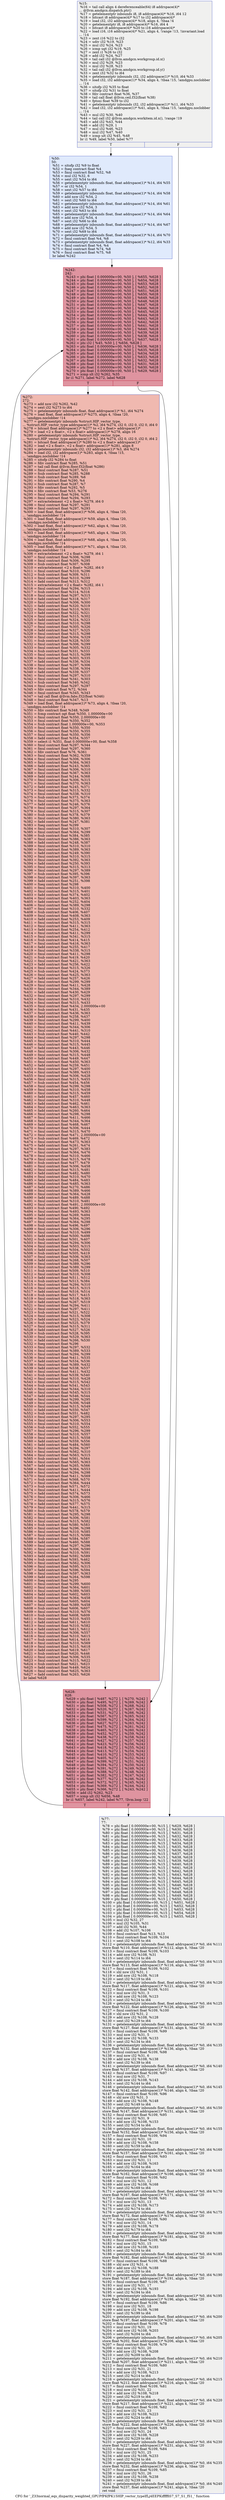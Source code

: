 digraph "CFG for '_Z33normal_eqs_disparity_weighted_GPUPfPKfPK15HIP_vector_typeIfLj4EEPKifffffiS7_S7_S1_fS1_' function" {
	label="CFG for '_Z33normal_eqs_disparity_weighted_GPUPfPKfPK15HIP_vector_typeIfLj4EEPKifffffiS7_S7_S1_fS1_' function";

	Node0x46c62d0 [shape=record,color="#3d50c3ff", style=filled, fillcolor="#dedcdb70",label="{%15:\l  %16 = tail call align 4 dereferenceable(64) i8 addrspace(4)*\l... @llvm.amdgcn.dispatch.ptr()\l  %17 = getelementptr inbounds i8, i8 addrspace(4)* %16, i64 12\l  %18 = bitcast i8 addrspace(4)* %17 to i32 addrspace(4)*\l  %19 = load i32, i32 addrspace(4)* %18, align 4, !tbaa !4\l  %20 = getelementptr i8, i8 addrspace(4)* %16, i64 4\l  %21 = bitcast i8 addrspace(4)* %20 to i16 addrspace(4)*\l  %22 = load i16, i16 addrspace(4)* %21, align 4, !range !13, !invariant.load\l... !14\l  %23 = zext i16 %22 to i32\l  %24 = udiv i32 %19, %23\l  %25 = mul i32 %24, %23\l  %26 = icmp ugt i32 %19, %25\l  %27 = zext i1 %26 to i32\l  %28 = add i32 %24, %27\l  %29 = tail call i32 @llvm.amdgcn.workgroup.id.x()\l  %30 = mul i32 %29, %23\l  %31 = mul i32 %28, %23\l  %32 = tail call i32 @llvm.amdgcn.workgroup.id.y()\l  %33 = zext i32 %32 to i64\l  %34 = getelementptr inbounds i32, i32 addrspace(1)* %10, i64 %33\l  %35 = load i32, i32 addrspace(1)* %34, align 4, !tbaa !15, !amdgpu.noclobber\l... !14\l  %36 = sitofp i32 %35 to float\l  %37 = sitofp i32 %31 to float\l  %38 = fdiv contract float %36, %37\l  %39 = tail call float @llvm.ceil.f32(float %38)\l  %40 = fptosi float %39 to i32\l  %41 = getelementptr inbounds i32, i32 addrspace(1)* %11, i64 %33\l  %42 = load i32, i32 addrspace(1)* %41, align 4, !tbaa !15, !amdgpu.noclobber\l... !14\l  %43 = mul i32 %30, %40\l  %44 = tail call i32 @llvm.amdgcn.workitem.id.x(), !range !19\l  %45 = add i32 %43, %44\l  %46 = add i32 %29, 1\l  %47 = mul i32 %46, %23\l  %48 = mul i32 %47, %40\l  %49 = icmp ult i32 %45, %48\l  br i1 %49, label %50, label %77\l|{<s0>T|<s1>F}}"];
	Node0x46c62d0:s0 -> Node0x46caec0;
	Node0x46c62d0:s1 -> Node0x46caf50;
	Node0x46caec0 [shape=record,color="#3d50c3ff", style=filled, fillcolor="#b9d0f970",label="{%50:\l50:                                               \l  %51 = sitofp i32 %9 to float\l  %52 = fneg contract float %4\l  %53 = fmul contract float %52, %8\l  %54 = mul i32 %32, 6\l  %55 = sext i32 %54 to i64\l  %56 = getelementptr inbounds float, float addrspace(1)* %14, i64 %55\l  %57 = or i32 %54, 1\l  %58 = sext i32 %57 to i64\l  %59 = getelementptr inbounds float, float addrspace(1)* %14, i64 %58\l  %60 = add nsw i32 %54, 2\l  %61 = sext i32 %60 to i64\l  %62 = getelementptr inbounds float, float addrspace(1)* %14, i64 %61\l  %63 = add nsw i32 %54, 3\l  %64 = sext i32 %63 to i64\l  %65 = getelementptr inbounds float, float addrspace(1)* %14, i64 %64\l  %66 = add nsw i32 %54, 4\l  %67 = sext i32 %66 to i64\l  %68 = getelementptr inbounds float, float addrspace(1)* %14, i64 %67\l  %69 = add nsw i32 %54, 5\l  %70 = sext i32 %69 to i64\l  %71 = getelementptr inbounds float, float addrspace(1)* %14, i64 %70\l  %72 = fmul contract float %4, %8\l  %73 = getelementptr inbounds float, float addrspace(1)* %12, i64 %33\l  %74 = fmul contract float %4, %4\l  %75 = fmul contract float %74, %8\l  %76 = fmul contract float %75, %8\l  br label %242\l}"];
	Node0x46caec0 -> Node0x46cc1a0;
	Node0x46caf50 [shape=record,color="#3d50c3ff", style=filled, fillcolor="#dedcdb70",label="{%77:\l77:                                               \l  %78 = phi float [ 0.000000e+00, %15 ], [ %629, %628 ]\l  %79 = phi float [ 0.000000e+00, %15 ], [ %630, %628 ]\l  %80 = phi float [ 0.000000e+00, %15 ], [ %631, %628 ]\l  %81 = phi float [ 0.000000e+00, %15 ], [ %632, %628 ]\l  %82 = phi float [ 0.000000e+00, %15 ], [ %633, %628 ]\l  %83 = phi float [ 0.000000e+00, %15 ], [ %634, %628 ]\l  %84 = phi float [ 0.000000e+00, %15 ], [ %635, %628 ]\l  %85 = phi float [ 0.000000e+00, %15 ], [ %636, %628 ]\l  %86 = phi float [ 0.000000e+00, %15 ], [ %637, %628 ]\l  %87 = phi float [ 0.000000e+00, %15 ], [ %638, %628 ]\l  %88 = phi float [ 0.000000e+00, %15 ], [ %639, %628 ]\l  %89 = phi float [ 0.000000e+00, %15 ], [ %640, %628 ]\l  %90 = phi float [ 0.000000e+00, %15 ], [ %641, %628 ]\l  %91 = phi float [ 0.000000e+00, %15 ], [ %642, %628 ]\l  %92 = phi float [ 0.000000e+00, %15 ], [ %643, %628 ]\l  %93 = phi float [ 0.000000e+00, %15 ], [ %644, %628 ]\l  %94 = phi float [ 0.000000e+00, %15 ], [ %645, %628 ]\l  %95 = phi float [ 0.000000e+00, %15 ], [ %646, %628 ]\l  %96 = phi float [ 0.000000e+00, %15 ], [ %647, %628 ]\l  %97 = phi float [ 0.000000e+00, %15 ], [ %648, %628 ]\l  %98 = phi float [ 0.000000e+00, %15 ], [ %649, %628 ]\l  %99 = phi float [ 0.000000e+00, %15 ], [ %650, %628 ]\l  %100 = phi float [ 0.000000e+00, %15 ], [ %651, %628 ]\l  %101 = phi float [ 0.000000e+00, %15 ], [ %652, %628 ]\l  %102 = phi float [ 0.000000e+00, %15 ], [ %653, %628 ]\l  %103 = phi float [ 0.000000e+00, %15 ], [ %654, %628 ]\l  %104 = phi float [ 0.000000e+00, %15 ], [ %655, %628 ]\l  %105 = mul i32 %32, 27\l  %106 = mul i32 %105, %31\l  %107 = add i32 %30, %44\l  %108 = add i32 %107, %106\l  %109 = fmul contract float %13, %13\l  %110 = fmul contract float %109, %104\l  %111 = sext i32 %108 to i64\l  %112 = getelementptr inbounds float, float addrspace(1)* %0, i64 %111\l  store float %110, float addrspace(1)* %112, align 4, !tbaa !20\l  %113 = fmul contract float %109, %103\l  %114 = add nsw i32 %108, %31\l  %115 = sext i32 %114 to i64\l  %116 = getelementptr inbounds float, float addrspace(1)* %0, i64 %115\l  store float %113, float addrspace(1)* %116, align 4, !tbaa !20\l  %117 = fmul contract float %109, %102\l  %118 = shl nsw i32 %31, 1\l  %119 = add nsw i32 %108, %118\l  %120 = sext i32 %119 to i64\l  %121 = getelementptr inbounds float, float addrspace(1)* %0, i64 %120\l  store float %117, float addrspace(1)* %121, align 4, !tbaa !20\l  %122 = fmul contract float %109, %101\l  %123 = mul nsw i32 %31, 3\l  %124 = add nsw i32 %108, %123\l  %125 = sext i32 %124 to i64\l  %126 = getelementptr inbounds float, float addrspace(1)* %0, i64 %125\l  store float %122, float addrspace(1)* %126, align 4, !tbaa !20\l  %127 = fmul contract float %109, %100\l  %128 = shl nsw i32 %31, 2\l  %129 = add nsw i32 %108, %128\l  %130 = sext i32 %129 to i64\l  %131 = getelementptr inbounds float, float addrspace(1)* %0, i64 %130\l  store float %127, float addrspace(1)* %131, align 4, !tbaa !20\l  %132 = fmul contract float %109, %99\l  %133 = mul nsw i32 %31, 5\l  %134 = add nsw i32 %108, %133\l  %135 = sext i32 %134 to i64\l  %136 = getelementptr inbounds float, float addrspace(1)* %0, i64 %135\l  store float %132, float addrspace(1)* %136, align 4, !tbaa !20\l  %137 = fmul contract float %109, %98\l  %138 = mul nsw i32 %31, 6\l  %139 = add nsw i32 %108, %138\l  %140 = sext i32 %139 to i64\l  %141 = getelementptr inbounds float, float addrspace(1)* %0, i64 %140\l  store float %137, float addrspace(1)* %141, align 4, !tbaa !20\l  %142 = fmul contract float %109, %97\l  %143 = mul nsw i32 %31, 7\l  %144 = add nsw i32 %108, %143\l  %145 = sext i32 %144 to i64\l  %146 = getelementptr inbounds float, float addrspace(1)* %0, i64 %145\l  store float %142, float addrspace(1)* %146, align 4, !tbaa !20\l  %147 = fmul contract float %109, %96\l  %148 = shl nsw i32 %31, 3\l  %149 = add nsw i32 %108, %148\l  %150 = sext i32 %149 to i64\l  %151 = getelementptr inbounds float, float addrspace(1)* %0, i64 %150\l  store float %147, float addrspace(1)* %151, align 4, !tbaa !20\l  %152 = fmul contract float %109, %95\l  %153 = mul nsw i32 %31, 9\l  %154 = add nsw i32 %108, %153\l  %155 = sext i32 %154 to i64\l  %156 = getelementptr inbounds float, float addrspace(1)* %0, i64 %155\l  store float %152, float addrspace(1)* %156, align 4, !tbaa !20\l  %157 = fmul contract float %109, %94\l  %158 = mul nsw i32 %31, 10\l  %159 = add nsw i32 %108, %158\l  %160 = sext i32 %159 to i64\l  %161 = getelementptr inbounds float, float addrspace(1)* %0, i64 %160\l  store float %157, float addrspace(1)* %161, align 4, !tbaa !20\l  %162 = fmul contract float %109, %93\l  %163 = mul nsw i32 %31, 11\l  %164 = add nsw i32 %108, %163\l  %165 = sext i32 %164 to i64\l  %166 = getelementptr inbounds float, float addrspace(1)* %0, i64 %165\l  store float %162, float addrspace(1)* %166, align 4, !tbaa !20\l  %167 = fmul contract float %109, %92\l  %168 = mul nsw i32 %31, 12\l  %169 = add nsw i32 %108, %168\l  %170 = sext i32 %169 to i64\l  %171 = getelementptr inbounds float, float addrspace(1)* %0, i64 %170\l  store float %167, float addrspace(1)* %171, align 4, !tbaa !20\l  %172 = fmul contract float %109, %91\l  %173 = mul nsw i32 %31, 13\l  %174 = add nsw i32 %108, %173\l  %175 = sext i32 %174 to i64\l  %176 = getelementptr inbounds float, float addrspace(1)* %0, i64 %175\l  store float %172, float addrspace(1)* %176, align 4, !tbaa !20\l  %177 = fmul contract float %109, %90\l  %178 = mul nsw i32 %31, 14\l  %179 = add nsw i32 %108, %178\l  %180 = sext i32 %179 to i64\l  %181 = getelementptr inbounds float, float addrspace(1)* %0, i64 %180\l  store float %177, float addrspace(1)* %181, align 4, !tbaa !20\l  %182 = fmul contract float %109, %89\l  %183 = mul nsw i32 %31, 15\l  %184 = add nsw i32 %108, %183\l  %185 = sext i32 %184 to i64\l  %186 = getelementptr inbounds float, float addrspace(1)* %0, i64 %185\l  store float %182, float addrspace(1)* %186, align 4, !tbaa !20\l  %187 = fmul contract float %109, %88\l  %188 = shl nsw i32 %31, 4\l  %189 = add nsw i32 %108, %188\l  %190 = sext i32 %189 to i64\l  %191 = getelementptr inbounds float, float addrspace(1)* %0, i64 %190\l  store float %187, float addrspace(1)* %191, align 4, !tbaa !20\l  %192 = fmul contract float %109, %87\l  %193 = mul nsw i32 %31, 17\l  %194 = add nsw i32 %108, %193\l  %195 = sext i32 %194 to i64\l  %196 = getelementptr inbounds float, float addrspace(1)* %0, i64 %195\l  store float %192, float addrspace(1)* %196, align 4, !tbaa !20\l  %197 = fmul contract float %109, %86\l  %198 = mul nsw i32 %31, 18\l  %199 = add nsw i32 %108, %198\l  %200 = sext i32 %199 to i64\l  %201 = getelementptr inbounds float, float addrspace(1)* %0, i64 %200\l  store float %197, float addrspace(1)* %201, align 4, !tbaa !20\l  %202 = fmul contract float %109, %78\l  %203 = mul nsw i32 %31, 19\l  %204 = add nsw i32 %108, %203\l  %205 = sext i32 %204 to i64\l  %206 = getelementptr inbounds float, float addrspace(1)* %0, i64 %205\l  store float %202, float addrspace(1)* %206, align 4, !tbaa !20\l  %207 = fmul contract float %109, %79\l  %208 = mul nsw i32 %31, 20\l  %209 = add nsw i32 %108, %208\l  %210 = sext i32 %209 to i64\l  %211 = getelementptr inbounds float, float addrspace(1)* %0, i64 %210\l  store float %207, float addrspace(1)* %211, align 4, !tbaa !20\l  %212 = fmul contract float %109, %80\l  %213 = mul nsw i32 %31, 21\l  %214 = add nsw i32 %108, %213\l  %215 = sext i32 %214 to i64\l  %216 = getelementptr inbounds float, float addrspace(1)* %0, i64 %215\l  store float %212, float addrspace(1)* %216, align 4, !tbaa !20\l  %217 = fmul contract float %109, %81\l  %218 = mul nsw i32 %31, 22\l  %219 = add nsw i32 %108, %218\l  %220 = sext i32 %219 to i64\l  %221 = getelementptr inbounds float, float addrspace(1)* %0, i64 %220\l  store float %217, float addrspace(1)* %221, align 4, !tbaa !20\l  %222 = fmul contract float %109, %82\l  %223 = mul nsw i32 %31, 23\l  %224 = add nsw i32 %108, %223\l  %225 = sext i32 %224 to i64\l  %226 = getelementptr inbounds float, float addrspace(1)* %0, i64 %225\l  store float %222, float addrspace(1)* %226, align 4, !tbaa !20\l  %227 = fmul contract float %109, %83\l  %228 = mul nsw i32 %31, 24\l  %229 = add nsw i32 %108, %228\l  %230 = sext i32 %229 to i64\l  %231 = getelementptr inbounds float, float addrspace(1)* %0, i64 %230\l  store float %227, float addrspace(1)* %231, align 4, !tbaa !20\l  %232 = fmul contract float %109, %84\l  %233 = mul nsw i32 %31, 25\l  %234 = add nsw i32 %108, %233\l  %235 = sext i32 %234 to i64\l  %236 = getelementptr inbounds float, float addrspace(1)* %0, i64 %235\l  store float %232, float addrspace(1)* %236, align 4, !tbaa !20\l  %237 = fmul contract float %109, %85\l  %238 = mul nsw i32 %31, 26\l  %239 = add nsw i32 %108, %238\l  %240 = sext i32 %239 to i64\l  %241 = getelementptr inbounds float, float addrspace(1)* %0, i64 %240\l  store float %237, float addrspace(1)* %241, align 4, !tbaa !20\l  ret void\l}"];
	Node0x46cc1a0 [shape=record,color="#b70d28ff", style=filled, fillcolor="#b70d2870",label="{%242:\l242:                                              \l  %243 = phi float [ 0.000000e+00, %50 ], [ %655, %628 ]\l  %244 = phi float [ 0.000000e+00, %50 ], [ %654, %628 ]\l  %245 = phi float [ 0.000000e+00, %50 ], [ %653, %628 ]\l  %246 = phi float [ 0.000000e+00, %50 ], [ %652, %628 ]\l  %247 = phi float [ 0.000000e+00, %50 ], [ %651, %628 ]\l  %248 = phi float [ 0.000000e+00, %50 ], [ %650, %628 ]\l  %249 = phi float [ 0.000000e+00, %50 ], [ %649, %628 ]\l  %250 = phi float [ 0.000000e+00, %50 ], [ %648, %628 ]\l  %251 = phi float [ 0.000000e+00, %50 ], [ %647, %628 ]\l  %252 = phi float [ 0.000000e+00, %50 ], [ %646, %628 ]\l  %253 = phi float [ 0.000000e+00, %50 ], [ %645, %628 ]\l  %254 = phi float [ 0.000000e+00, %50 ], [ %644, %628 ]\l  %255 = phi float [ 0.000000e+00, %50 ], [ %643, %628 ]\l  %256 = phi float [ 0.000000e+00, %50 ], [ %642, %628 ]\l  %257 = phi float [ 0.000000e+00, %50 ], [ %641, %628 ]\l  %258 = phi float [ 0.000000e+00, %50 ], [ %640, %628 ]\l  %259 = phi float [ 0.000000e+00, %50 ], [ %639, %628 ]\l  %260 = phi float [ 0.000000e+00, %50 ], [ %638, %628 ]\l  %261 = phi float [ 0.000000e+00, %50 ], [ %637, %628 ]\l  %262 = phi i32 [ %45, %50 ], [ %656, %628 ]\l  %263 = phi float [ 0.000000e+00, %50 ], [ %636, %628 ]\l  %264 = phi float [ 0.000000e+00, %50 ], [ %635, %628 ]\l  %265 = phi float [ 0.000000e+00, %50 ], [ %634, %628 ]\l  %266 = phi float [ 0.000000e+00, %50 ], [ %633, %628 ]\l  %267 = phi float [ 0.000000e+00, %50 ], [ %632, %628 ]\l  %268 = phi float [ 0.000000e+00, %50 ], [ %631, %628 ]\l  %269 = phi float [ 0.000000e+00, %50 ], [ %630, %628 ]\l  %270 = phi float [ 0.000000e+00, %50 ], [ %629, %628 ]\l  %271 = icmp slt i32 %262, %35\l  br i1 %271, label %272, label %628\l|{<s0>T|<s1>F}}"];
	Node0x46cc1a0:s0 -> Node0x46d7150;
	Node0x46cc1a0:s1 -> Node0x46ccce0;
	Node0x46d7150 [shape=record,color="#3d50c3ff", style=filled, fillcolor="#de614d70",label="{%272:\l272:                                              \l  %273 = add nsw i32 %262, %42\l  %274 = sext i32 %273 to i64\l  %275 = getelementptr inbounds float, float addrspace(1)* %1, i64 %274\l  %276 = load float, float addrspace(1)* %275, align 4, !tbaa !20,\l... !amdgpu.noclobber !14\l  %277 = getelementptr inbounds %struct.HIP_vector_type,\l... %struct.HIP_vector_type addrspace(1)* %2, i64 %274, i32 0, i32 0, i32 0, i64 0\l  %278 = bitcast float addrspace(1)* %277 to \<2 x float\> addrspace(1)*\l  %279 = load \<2 x float\>, \<2 x float\> addrspace(1)* %278, align 16\l  %280 = getelementptr inbounds %struct.HIP_vector_type,\l... %struct.HIP_vector_type addrspace(1)* %2, i64 %274, i32 0, i32 0, i32 0, i64 2\l  %281 = bitcast float addrspace(1)* %280 to \<2 x float\> addrspace(1)*\l  %282 = load \<2 x float\>, \<2 x float\> addrspace(1)* %281, align 8\l  %283 = getelementptr inbounds i32, i32 addrspace(1)* %3, i64 %274\l  %284 = load i32, i32 addrspace(1)* %283, align 4, !tbaa !15,\l... !amdgpu.noclobber !14\l  %285 = sitofp i32 %284 to float\l  %286 = fdiv contract float %285, %51\l  %287 = tail call float @llvm.floor.f32(float %286)\l  %288 = fmul contract float %287, %51\l  %289 = fsub contract float %285, %288\l  %290 = fsub contract float %289, %6\l  %291 = fdiv contract float %290, %4\l  %292 = fsub contract float %287, %7\l  %293 = fdiv contract float %292, %5\l  %294 = fdiv contract float %53, %276\l  %295 = fmul contract float %294, %291\l  %296 = fmul contract float %294, %293\l  %297 = extractelement \<2 x float\> %279, i64 0\l  %298 = fmul contract float %297, %291\l  %299 = fmul contract float %297, %293\l  %300 = load float, float addrspace(1)* %56, align 4, !tbaa !20,\l... !amdgpu.noclobber !14\l  %301 = load float, float addrspace(1)* %59, align 4, !tbaa !20,\l... !amdgpu.noclobber !14\l  %302 = load float, float addrspace(1)* %62, align 4, !tbaa !20,\l... !amdgpu.noclobber !14\l  %303 = load float, float addrspace(1)* %65, align 4, !tbaa !20,\l... !amdgpu.noclobber !14\l  %304 = load float, float addrspace(1)* %68, align 4, !tbaa !20,\l... !amdgpu.noclobber !14\l  %305 = load float, float addrspace(1)* %71, align 4, !tbaa !20,\l... !amdgpu.noclobber !14\l  %306 = extractelement \<2 x float\> %279, i64 1\l  %307 = fmul contract float %306, %298\l  %308 = fmul contract float %306, %295\l  %309 = fsub contract float %307, %308\l  %310 = extractelement \<2 x float\> %282, i64 0\l  %311 = fmul contract float %310, %296\l  %312 = fsub contract float %309, %311\l  %313 = fmul contract float %310, %299\l  %314 = fadd contract float %313, %312\l  %315 = extractelement \<2 x float\> %282, i64 1\l  %316 = fmul contract float %294, %315\l  %317 = fsub contract float %314, %316\l  %318 = fmul contract float %297, %315\l  %319 = fadd contract float %318, %317\l  %320 = fmul contract float %306, %300\l  %321 = fadd contract float %320, %319\l  %322 = fmul contract float %310, %301\l  %323 = fadd contract float %322, %321\l  %324 = fmul contract float %315, %302\l  %325 = fadd contract float %324, %323\l  %326 = fmul contract float %310, %298\l  %327 = fmul contract float %305, %326\l  %328 = fadd contract float %327, %325\l  %329 = fmul contract float %315, %298\l  %330 = fmul contract float %304, %329\l  %331 = fsub contract float %328, %330\l  %332 = fmul contract float %306, %299\l  %333 = fmul contract float %305, %332\l  %334 = fsub contract float %331, %333\l  %335 = fmul contract float %315, %299\l  %336 = fmul contract float %303, %335\l  %337 = fadd contract float %336, %334\l  %338 = fmul contract float %297, %306\l  %339 = fmul contract float %338, %304\l  %340 = fadd contract float %339, %337\l  %341 = fmul contract float %297, %310\l  %342 = fmul contract float %341, %303\l  %343 = fsub contract float %340, %342\l  %344 = fmul contract float %297, %297\l  %345 = fdiv contract float %72, %344\l  %346 = fmul contract float %345, %343\l  %347 = tail call float @llvm.fabs.f32(float %346)\l  %348 = fmul contract float %347, %13\l  %349 = load float, float addrspace(1)* %73, align 4, !tbaa !20,\l... !amdgpu.noclobber !14\l  %350 = fdiv contract float %348, %349\l  %351 = fcmp contract ogt float %350, 1.000000e+00\l  %352 = fmul contract float %350, 2.000000e+00\l  %353 = fmul contract float %350, %352\l  %354 = fsub contract float 1.000000e+00, %353\l  %355 = fmul contract float %350, %350\l  %356 = fmul contract float %350, %355\l  %357 = fmul contract float %350, %356\l  %358 = fadd contract float %354, %357\l  %359 = select i1 %351, float 0.000000e+00, float %358\l  %360 = fmul contract float %297, %344\l  %361 = fmul contract float %297, %360\l  %362 = fdiv contract float %76, %361\l  %363 = fmul contract float %362, %359\l  %364 = fmul contract float %306, %306\l  %365 = fmul contract float %364, %363\l  %366 = fadd contract float %243, %365\l  %367 = fmul contract float %306, %310\l  %368 = fmul contract float %367, %363\l  %369 = fadd contract float %244, %368\l  %370 = fmul contract float %306, %315\l  %371 = fmul contract float %370, %363\l  %372 = fadd contract float %245, %371\l  %373 = fmul contract float %315, %332\l  %374 = fmul contract float %338, %310\l  %375 = fsub contract float %373, %374\l  %376 = fmul contract float %375, %363\l  %377 = fadd contract float %246, %376\l  %378 = fmul contract float %297, %364\l  %379 = fmul contract float %315, %307\l  %380 = fsub contract float %378, %379\l  %381 = fmul contract float %380, %363\l  %382 = fadd contract float %247, %381\l  %383 = fneg contract float %299\l  %384 = fmul contract float %310, %307\l  %385 = fmul contract float %364, %299\l  %386 = fsub contract float %384, %385\l  %387 = fmul contract float %386, %363\l  %388 = fadd contract float %248, %387\l  %389 = fmul contract float %310, %310\l  %390 = fmul contract float %389, %363\l  %391 = fadd contract float %249, %390\l  %392 = fmul contract float %310, %315\l  %393 = fmul contract float %392, %363\l  %394 = fadd contract float %250, %393\l  %395 = fmul contract float %315, %313\l  %396 = fmul contract float %297, %389\l  %397 = fsub contract float %395, %396\l  %398 = fmul contract float %397, %363\l  %399 = fadd contract float %251, %398\l  %400 = fneg contract float %298\l  %401 = fmul contract float %310, %400\l  %402 = fmul contract float %315, %401\l  %403 = fadd contract float %374, %402\l  %404 = fmul contract float %403, %363\l  %405 = fadd contract float %252, %404\l  %406 = fmul contract float %389, %298\l  %407 = fmul contract float %310, %332\l  %408 = fsub contract float %406, %407\l  %409 = fmul contract float %408, %363\l  %410 = fadd contract float %253, %409\l  %411 = fmul contract float %315, %315\l  %412 = fmul contract float %411, %363\l  %413 = fadd contract float %254, %412\l  %414 = fmul contract float %411, %299\l  %415 = fmul contract float %341, %315\l  %416 = fsub contract float %414, %415\l  %417 = fmul contract float %416, %363\l  %418 = fadd contract float %255, %417\l  %419 = fmul contract float %338, %315\l  %420 = fmul contract float %411, %298\l  %421 = fsub contract float %419, %420\l  %422 = fmul contract float %421, %363\l  %423 = fadd contract float %256, %422\l  %424 = fmul contract float %315, %326\l  %425 = fsub contract float %424, %373\l  %426 = fmul contract float %425, %363\l  %427 = fadd contract float %257, %426\l  %428 = fmul contract float %299, %299\l  %429 = fmul contract float %411, %428\l  %430 = fmul contract float %344, %389\l  %431 = fadd contract float %430, %429\l  %432 = fmul contract float %297, %299\l  %433 = fmul contract float %310, %432\l  %434 = fmul contract float %315, %433\l  %435 = fmul contract float %434, 2.000000e+00\l  %436 = fsub contract float %431, %435\l  %437 = fmul contract float %436, %363\l  %438 = fadd contract float %258, %437\l  %439 = fmul contract float %299, %400\l  %440 = fmul contract float %411, %439\l  %441 = fmul contract float %344, %306\l  %442 = fmul contract float %441, %310\l  %443 = fsub contract float %440, %442\l  %444 = fmul contract float %297, %298\l  %445 = fmul contract float %310, %444\l  %446 = fmul contract float %315, %445\l  %447 = fadd contract float %443, %446\l  %448 = fmul contract float %306, %432\l  %449 = fmul contract float %315, %448\l  %450 = fadd contract float %449, %447\l  %451 = fmul contract float %450, %363\l  %452 = fadd contract float %259, %451\l  %453 = fmul contract float %297, %400\l  %454 = fmul contract float %389, %453\l  %455 = fmul contract float %306, %428\l  %456 = fmul contract float %315, %455\l  %457 = fsub contract float %454, %456\l  %458 = fmul contract float %299, %298\l  %459 = fmul contract float %310, %458\l  %460 = fmul contract float %315, %459\l  %461 = fadd contract float %457, %460\l  %462 = fmul contract float %310, %448\l  %463 = fadd contract float %462, %461\l  %464 = fmul contract float %463, %363\l  %465 = fadd contract float %260, %464\l  %466 = fmul contract float %298, %298\l  %467 = fmul contract float %411, %466\l  %468 = fmul contract float %344, %364\l  %469 = fadd contract float %468, %467\l  %470 = fmul contract float %306, %444\l  %471 = fmul contract float %315, %470\l  %472 = fmul contract float %471, 2.000000e+00\l  %473 = fsub contract float %469, %472\l  %474 = fmul contract float %473, %363\l  %475 = fadd contract float %261, %474\l  %476 = fmul contract float %297, %383\l  %477 = fmul contract float %364, %476\l  %478 = fmul contract float %310, %466\l  %479 = fmul contract float %315, %478\l  %480 = fsub contract float %477, %479\l  %481 = fmul contract float %306, %458\l  %482 = fmul contract float %315, %481\l  %483 = fadd contract float %482, %480\l  %484 = fmul contract float %310, %470\l  %485 = fadd contract float %484, %483\l  %486 = fmul contract float %485, %363\l  %487 = fadd contract float %270, %486\l  %488 = fmul contract float %389, %466\l  %489 = fmul contract float %364, %428\l  %490 = fadd contract float %489, %488\l  %491 = fmul contract float %310, %481\l  %492 = fmul contract float %491, 2.000000e+00\l  %493 = fsub contract float %490, %492\l  %494 = fmul contract float %493, %363\l  %495 = fadd contract float %269, %494\l  %496 = fmul contract float %364, %295\l  %497 = fmul contract float %364, %298\l  %498 = fsub contract float %496, %497\l  %499 = fmul contract float %306, %296\l  %500 = fmul contract float %310, %499\l  %501 = fadd contract float %500, %498\l  %502 = fsub contract float %501, %407\l  %503 = fmul contract float %294, %306\l  %504 = fmul contract float %503, %315\l  %505 = fadd contract float %504, %502\l  %506 = fsub contract float %505, %419\l  %507 = fmul contract float %506, %363\l  %508 = fadd contract float %268, %507\l  %509 = fmul contract float %389, %296\l  %510 = fmul contract float %389, %299\l  %511 = fsub contract float %509, %510\l  %512 = fmul contract float %310, %308\l  %513 = fadd contract float %511, %512\l  %514 = fsub contract float %513, %384\l  %515 = fmul contract float %294, %310\l  %516 = fmul contract float %515, %315\l  %517 = fadd contract float %516, %514\l  %518 = fsub contract float %517, %415\l  %519 = fmul contract float %518, %363\l  %520 = fadd contract float %267, %519\l  %521 = fmul contract float %294, %411\l  %522 = fmul contract float %297, %411\l  %523 = fsub contract float %521, %522\l  %524 = fmul contract float %315, %308\l  %525 = fadd contract float %523, %524\l  %526 = fsub contract float %525, %379\l  %527 = fmul contract float %315, %311\l  %528 = fadd contract float %527, %526\l  %529 = fsub contract float %528, %395\l  %530 = fmul contract float %529, %363\l  %531 = fadd contract float %266, %530\l  %532 = fneg contract float %296\l  %533 = fmul contract float %297, %532\l  %534 = fmul contract float %389, %533\l  %535 = fmul contract float %294, %299\l  %536 = fmul contract float %411, %535\l  %537 = fadd contract float %534, %536\l  %538 = fmul contract float %389, %432\l  %539 = fadd contract float %538, %537\l  %540 = fmul contract float %411, %432\l  %541 = fsub contract float %539, %540\l  %542 = fmul contract float %310, %428\l  %543 = fmul contract float %315, %542\l  %544 = fsub contract float %541, %543\l  %545 = fmul contract float %344, %310\l  %546 = fmul contract float %545, %315\l  %547 = fadd contract float %546, %544\l  %548 = fmul contract float %299, %295\l  %549 = fmul contract float %306, %548\l  %550 = fmul contract float %315, %549\l  %551 = fadd contract float %550, %547\l  %552 = fsub contract float %551, %482\l  %553 = fmul contract float %297, %295\l  %554 = fmul contract float %306, %553\l  %555 = fmul contract float %310, %554\l  %556 = fsub contract float %552, %555\l  %557 = fmul contract float %296, %299\l  %558 = fmul contract float %310, %557\l  %559 = fmul contract float %315, %558\l  %560 = fadd contract float %559, %556\l  %561 = fadd contract float %484, %560\l  %562 = fmul contract float %294, %297\l  %563 = fmul contract float %562, %310\l  %564 = fmul contract float %563, %315\l  %565 = fsub contract float %561, %564\l  %566 = fmul contract float %565, %363\l  %567 = fadd contract float %265, %566\l  %568 = fmul contract float %364, %553\l  %569 = fmul contract float %294, %298\l  %570 = fmul contract float %411, %569\l  %571 = fsub contract float %568, %570\l  %572 = fmul contract float %364, %444\l  %573 = fsub contract float %571, %572\l  %574 = fmul contract float %411, %444\l  %575 = fadd contract float %574, %573\l  %576 = fmul contract float %306, %466\l  %577 = fmul contract float %315, %576\l  %578 = fadd contract float %577, %575\l  %579 = fmul contract float %441, %315\l  %580 = fsub contract float %578, %579\l  %581 = fmul contract float %295, %298\l  %582 = fmul contract float %306, %581\l  %583 = fmul contract float %315, %582\l  %584 = fsub contract float %580, %583\l  %585 = fmul contract float %296, %298\l  %586 = fmul contract float %310, %585\l  %587 = fmul contract float %315, %586\l  %588 = fsub contract float %584, %587\l  %589 = fadd contract float %460, %588\l  %590 = fmul contract float %297, %296\l  %591 = fmul contract float %306, %590\l  %592 = fmul contract float %310, %591\l  %593 = fadd contract float %592, %589\l  %594 = fsub contract float %593, %462\l  %595 = fmul contract float %562, %306\l  %596 = fmul contract float %595, %315\l  %597 = fadd contract float %596, %594\l  %598 = fmul contract float %597, %363\l  %599 = fadd contract float %264, %598\l  %600 = fneg contract float %295\l  %601 = fmul contract float %299, %600\l  %602 = fmul contract float %364, %601\l  %603 = fmul contract float %389, %585\l  %604 = fadd contract float %602, %603\l  %605 = fmul contract float %364, %458\l  %606 = fadd contract float %605, %604\l  %607 = fmul contract float %389, %458\l  %608 = fsub contract float %606, %607\l  %609 = fmul contract float %310, %576\l  %610 = fsub contract float %608, %609\l  %611 = fmul contract float %310, %455\l  %612 = fadd contract float %611, %610\l  %613 = fmul contract float %310, %582\l  %614 = fadd contract float %613, %612\l  %615 = fmul contract float %306, %557\l  %616 = fmul contract float %310, %615\l  %617 = fsub contract float %614, %616\l  %618 = fmul contract float %310, %569\l  %619 = fmul contract float %315, %618\l  %620 = fadd contract float %619, %617\l  %621 = fsub contract float %620, %446\l  %622 = fmul contract float %306, %535\l  %623 = fmul contract float %315, %622\l  %624 = fsub contract float %621, %623\l  %625 = fadd contract float %449, %624\l  %626 = fmul contract float %625, %363\l  %627 = fadd contract float %263, %626\l  br label %628\l}"];
	Node0x46d7150 -> Node0x46ccce0;
	Node0x46ccce0 [shape=record,color="#b70d28ff", style=filled, fillcolor="#b70d2870",label="{%628:\l628:                                              \l  %629 = phi float [ %487, %272 ], [ %270, %242 ]\l  %630 = phi float [ %495, %272 ], [ %269, %242 ]\l  %631 = phi float [ %508, %272 ], [ %268, %242 ]\l  %632 = phi float [ %520, %272 ], [ %267, %242 ]\l  %633 = phi float [ %531, %272 ], [ %266, %242 ]\l  %634 = phi float [ %567, %272 ], [ %265, %242 ]\l  %635 = phi float [ %599, %272 ], [ %264, %242 ]\l  %636 = phi float [ %627, %272 ], [ %263, %242 ]\l  %637 = phi float [ %475, %272 ], [ %261, %242 ]\l  %638 = phi float [ %465, %272 ], [ %260, %242 ]\l  %639 = phi float [ %452, %272 ], [ %259, %242 ]\l  %640 = phi float [ %438, %272 ], [ %258, %242 ]\l  %641 = phi float [ %427, %272 ], [ %257, %242 ]\l  %642 = phi float [ %423, %272 ], [ %256, %242 ]\l  %643 = phi float [ %418, %272 ], [ %255, %242 ]\l  %644 = phi float [ %413, %272 ], [ %254, %242 ]\l  %645 = phi float [ %410, %272 ], [ %253, %242 ]\l  %646 = phi float [ %405, %272 ], [ %252, %242 ]\l  %647 = phi float [ %399, %272 ], [ %251, %242 ]\l  %648 = phi float [ %394, %272 ], [ %250, %242 ]\l  %649 = phi float [ %391, %272 ], [ %249, %242 ]\l  %650 = phi float [ %388, %272 ], [ %248, %242 ]\l  %651 = phi float [ %382, %272 ], [ %247, %242 ]\l  %652 = phi float [ %377, %272 ], [ %246, %242 ]\l  %653 = phi float [ %372, %272 ], [ %245, %242 ]\l  %654 = phi float [ %369, %272 ], [ %244, %242 ]\l  %655 = phi float [ %366, %272 ], [ %243, %242 ]\l  %656 = add i32 %262, %23\l  %657 = icmp ult i32 %656, %48\l  br i1 %657, label %242, label %77, !llvm.loop !22\l|{<s0>T|<s1>F}}"];
	Node0x46ccce0:s0 -> Node0x46cc1a0;
	Node0x46ccce0:s1 -> Node0x46caf50;
}
